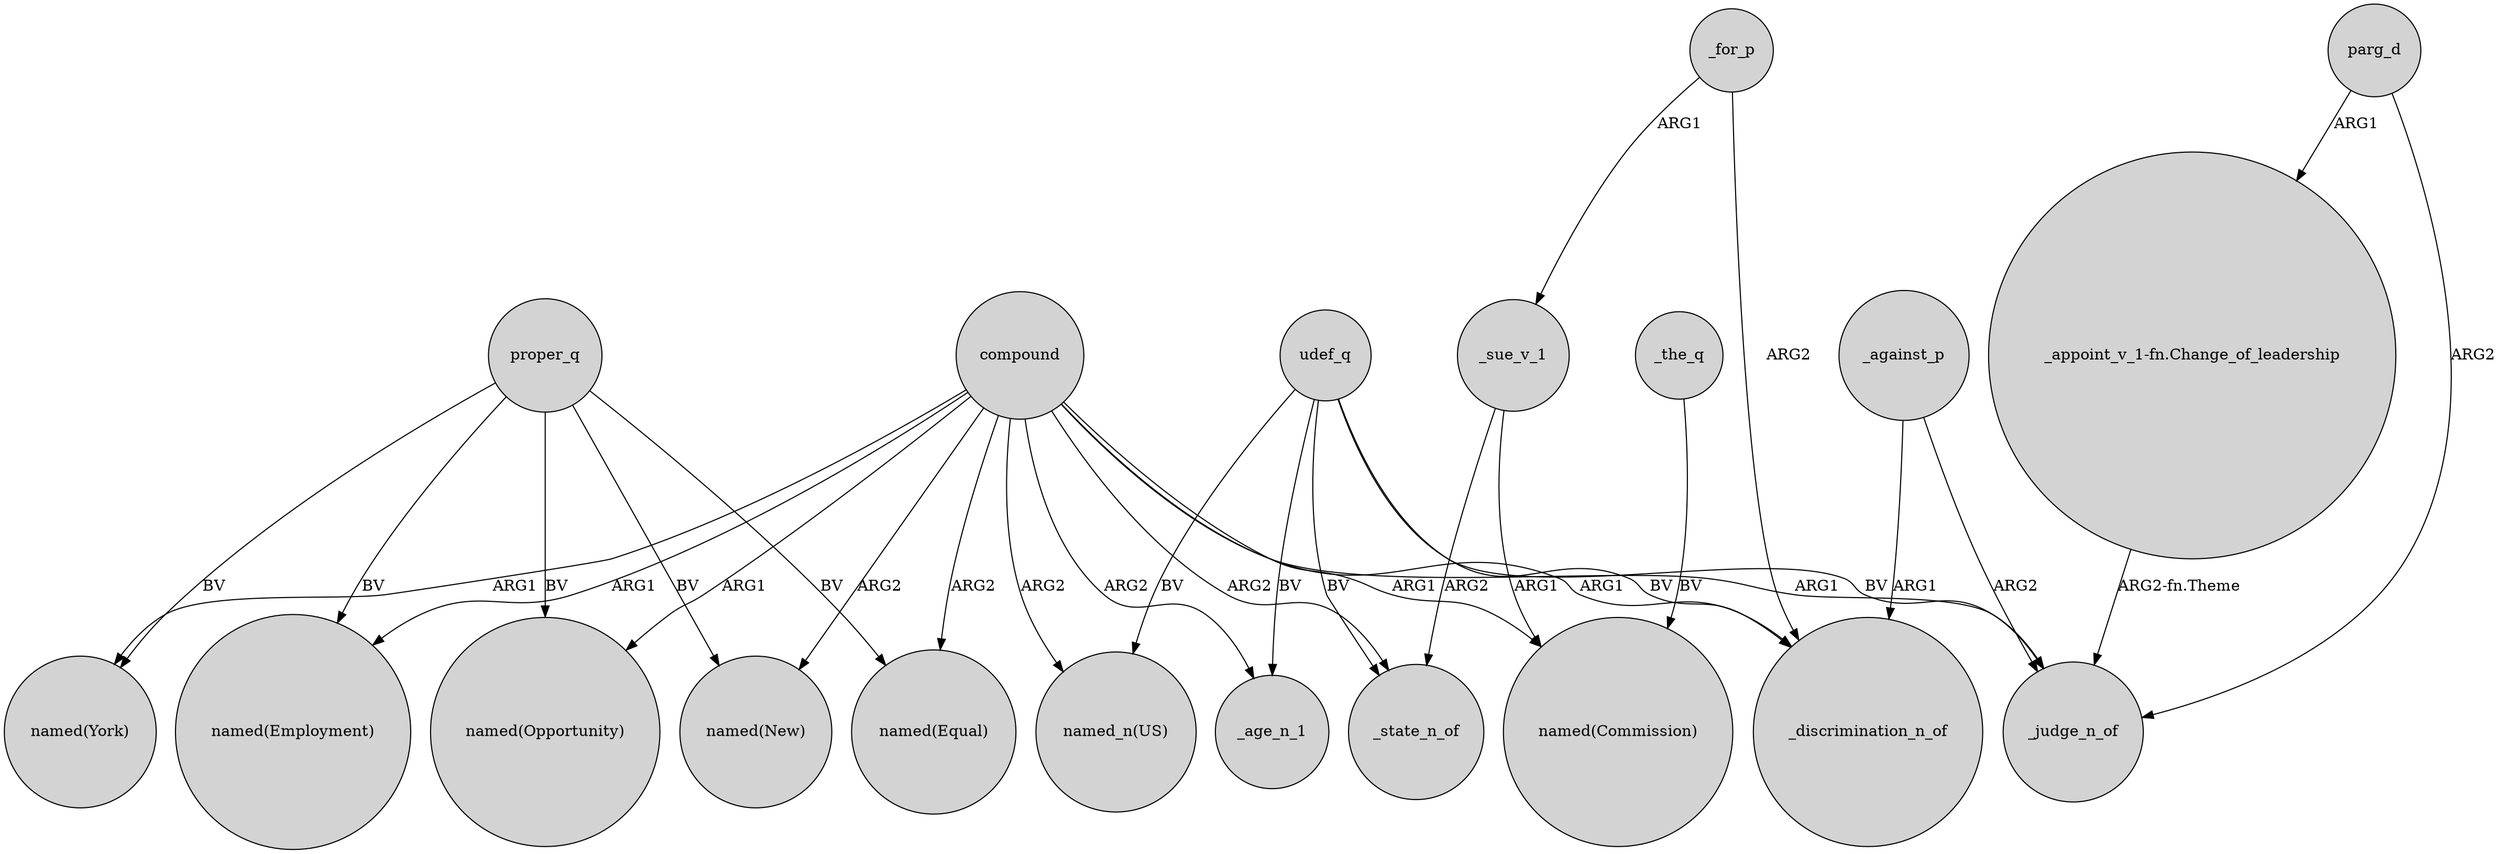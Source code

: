 digraph {
	node [shape=circle style=filled]
	udef_q -> "named_n(US)" [label=BV]
	compound -> "named(New)" [label=ARG2]
	compound -> "named(Commission)" [label=ARG1]
	proper_q -> "named(Equal)" [label=BV]
	proper_q -> "named(New)" [label=BV]
	udef_q -> _state_n_of [label=BV]
	compound -> _state_n_of [label=ARG2]
	compound -> "named(Equal)" [label=ARG2]
	compound -> "named(Opportunity)" [label=ARG1]
	compound -> _age_n_1 [label=ARG2]
	compound -> "named_n(US)" [label=ARG2]
	_for_p -> _sue_v_1 [label=ARG1]
	udef_q -> _judge_n_of [label=BV]
	_against_p -> _discrimination_n_of [label=ARG1]
	compound -> "named(Employment)" [label=ARG1]
	compound -> _judge_n_of [label=ARG1]
	compound -> "named(York)" [label=ARG1]
	_against_p -> _judge_n_of [label=ARG2]
	_for_p -> _discrimination_n_of [label=ARG2]
	parg_d -> "_appoint_v_1-fn.Change_of_leadership" [label=ARG1]
	proper_q -> "named(Opportunity)" [label=BV]
	udef_q -> _age_n_1 [label=BV]
	parg_d -> _judge_n_of [label=ARG2]
	"_appoint_v_1-fn.Change_of_leadership" -> _judge_n_of [label="ARG2-fn.Theme"]
	_sue_v_1 -> _state_n_of [label=ARG2]
	udef_q -> _discrimination_n_of [label=BV]
	_sue_v_1 -> "named(Commission)" [label=ARG1]
	proper_q -> "named(Employment)" [label=BV]
	proper_q -> "named(York)" [label=BV]
	compound -> _discrimination_n_of [label=ARG1]
	_the_q -> "named(Commission)" [label=BV]
}
